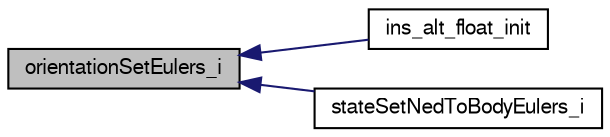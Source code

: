 digraph "orientationSetEulers_i"
{
  edge [fontname="FreeSans",fontsize="10",labelfontname="FreeSans",labelfontsize="10"];
  node [fontname="FreeSans",fontsize="10",shape=record];
  rankdir="LR";
  Node1 [label="orientationSetEulers_i",height=0.2,width=0.4,color="black", fillcolor="grey75", style="filled", fontcolor="black"];
  Node1 -> Node2 [dir="back",color="midnightblue",fontsize="10",style="solid",fontname="FreeSans"];
  Node2 [label="ins_alt_float_init",height=0.2,width=0.4,color="black", fillcolor="white", style="filled",URL="$ins__alt__float_8h.html#addae4691b18806ce2db90c10ef8d7274"];
  Node1 -> Node3 [dir="back",color="midnightblue",fontsize="10",style="solid",fontname="FreeSans"];
  Node3 [label="stateSetNedToBodyEulers_i",height=0.2,width=0.4,color="black", fillcolor="white", style="filled",URL="$group__state__attitude.html#ga51d905adf48e6f11370f8e1b84fd4158",tooltip="Set vehicle body attitude from euler angles (int). "];
}

